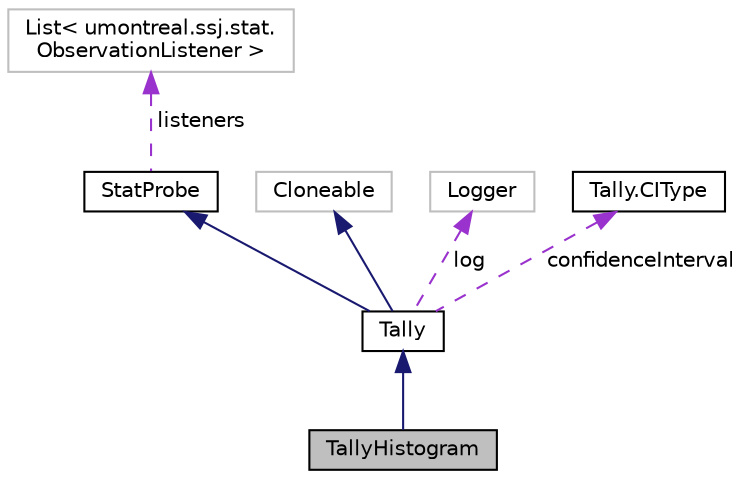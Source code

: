 digraph "TallyHistogram"
{
 // INTERACTIVE_SVG=YES
  bgcolor="transparent";
  edge [fontname="Helvetica",fontsize="10",labelfontname="Helvetica",labelfontsize="10"];
  node [fontname="Helvetica",fontsize="10",shape=record];
  Node5 [label="TallyHistogram",height=0.2,width=0.4,color="black", fillcolor="grey75", style="filled", fontcolor="black"];
  Node6 -> Node5 [dir="back",color="midnightblue",fontsize="10",style="solid",fontname="Helvetica"];
  Node6 [label="Tally",height=0.2,width=0.4,color="black",URL="$d8/d54/classumontreal_1_1ssj_1_1stat_1_1Tally.html",tooltip="A subclass of StatProbe. "];
  Node7 -> Node6 [dir="back",color="midnightblue",fontsize="10",style="solid",fontname="Helvetica"];
  Node7 [label="StatProbe",height=0.2,width=0.4,color="black",URL="$d5/d8e/classumontreal_1_1ssj_1_1stat_1_1StatProbe.html",tooltip="The objects of this class are statistical probes or collectors, which are elementary devices for coll..."];
  Node8 -> Node7 [dir="back",color="darkorchid3",fontsize="10",style="dashed",label=" listeners" ,fontname="Helvetica"];
  Node8 [label="List\< umontreal.ssj.stat.\lObservationListener \>",height=0.2,width=0.4,color="grey75"];
  Node9 -> Node6 [dir="back",color="midnightblue",fontsize="10",style="solid",fontname="Helvetica"];
  Node9 [label="Cloneable",height=0.2,width=0.4,color="grey75"];
  Node10 -> Node6 [dir="back",color="darkorchid3",fontsize="10",style="dashed",label=" log" ,fontname="Helvetica"];
  Node10 [label="Logger",height=0.2,width=0.4,color="grey75"];
  Node11 -> Node6 [dir="back",color="darkorchid3",fontsize="10",style="dashed",label=" confidenceInterval" ,fontname="Helvetica"];
  Node11 [label="Tally.CIType",height=0.2,width=0.4,color="black",URL="$d9/df5/enumumontreal_1_1ssj_1_1stat_1_1Tally_1_1CIType.html"];
}
